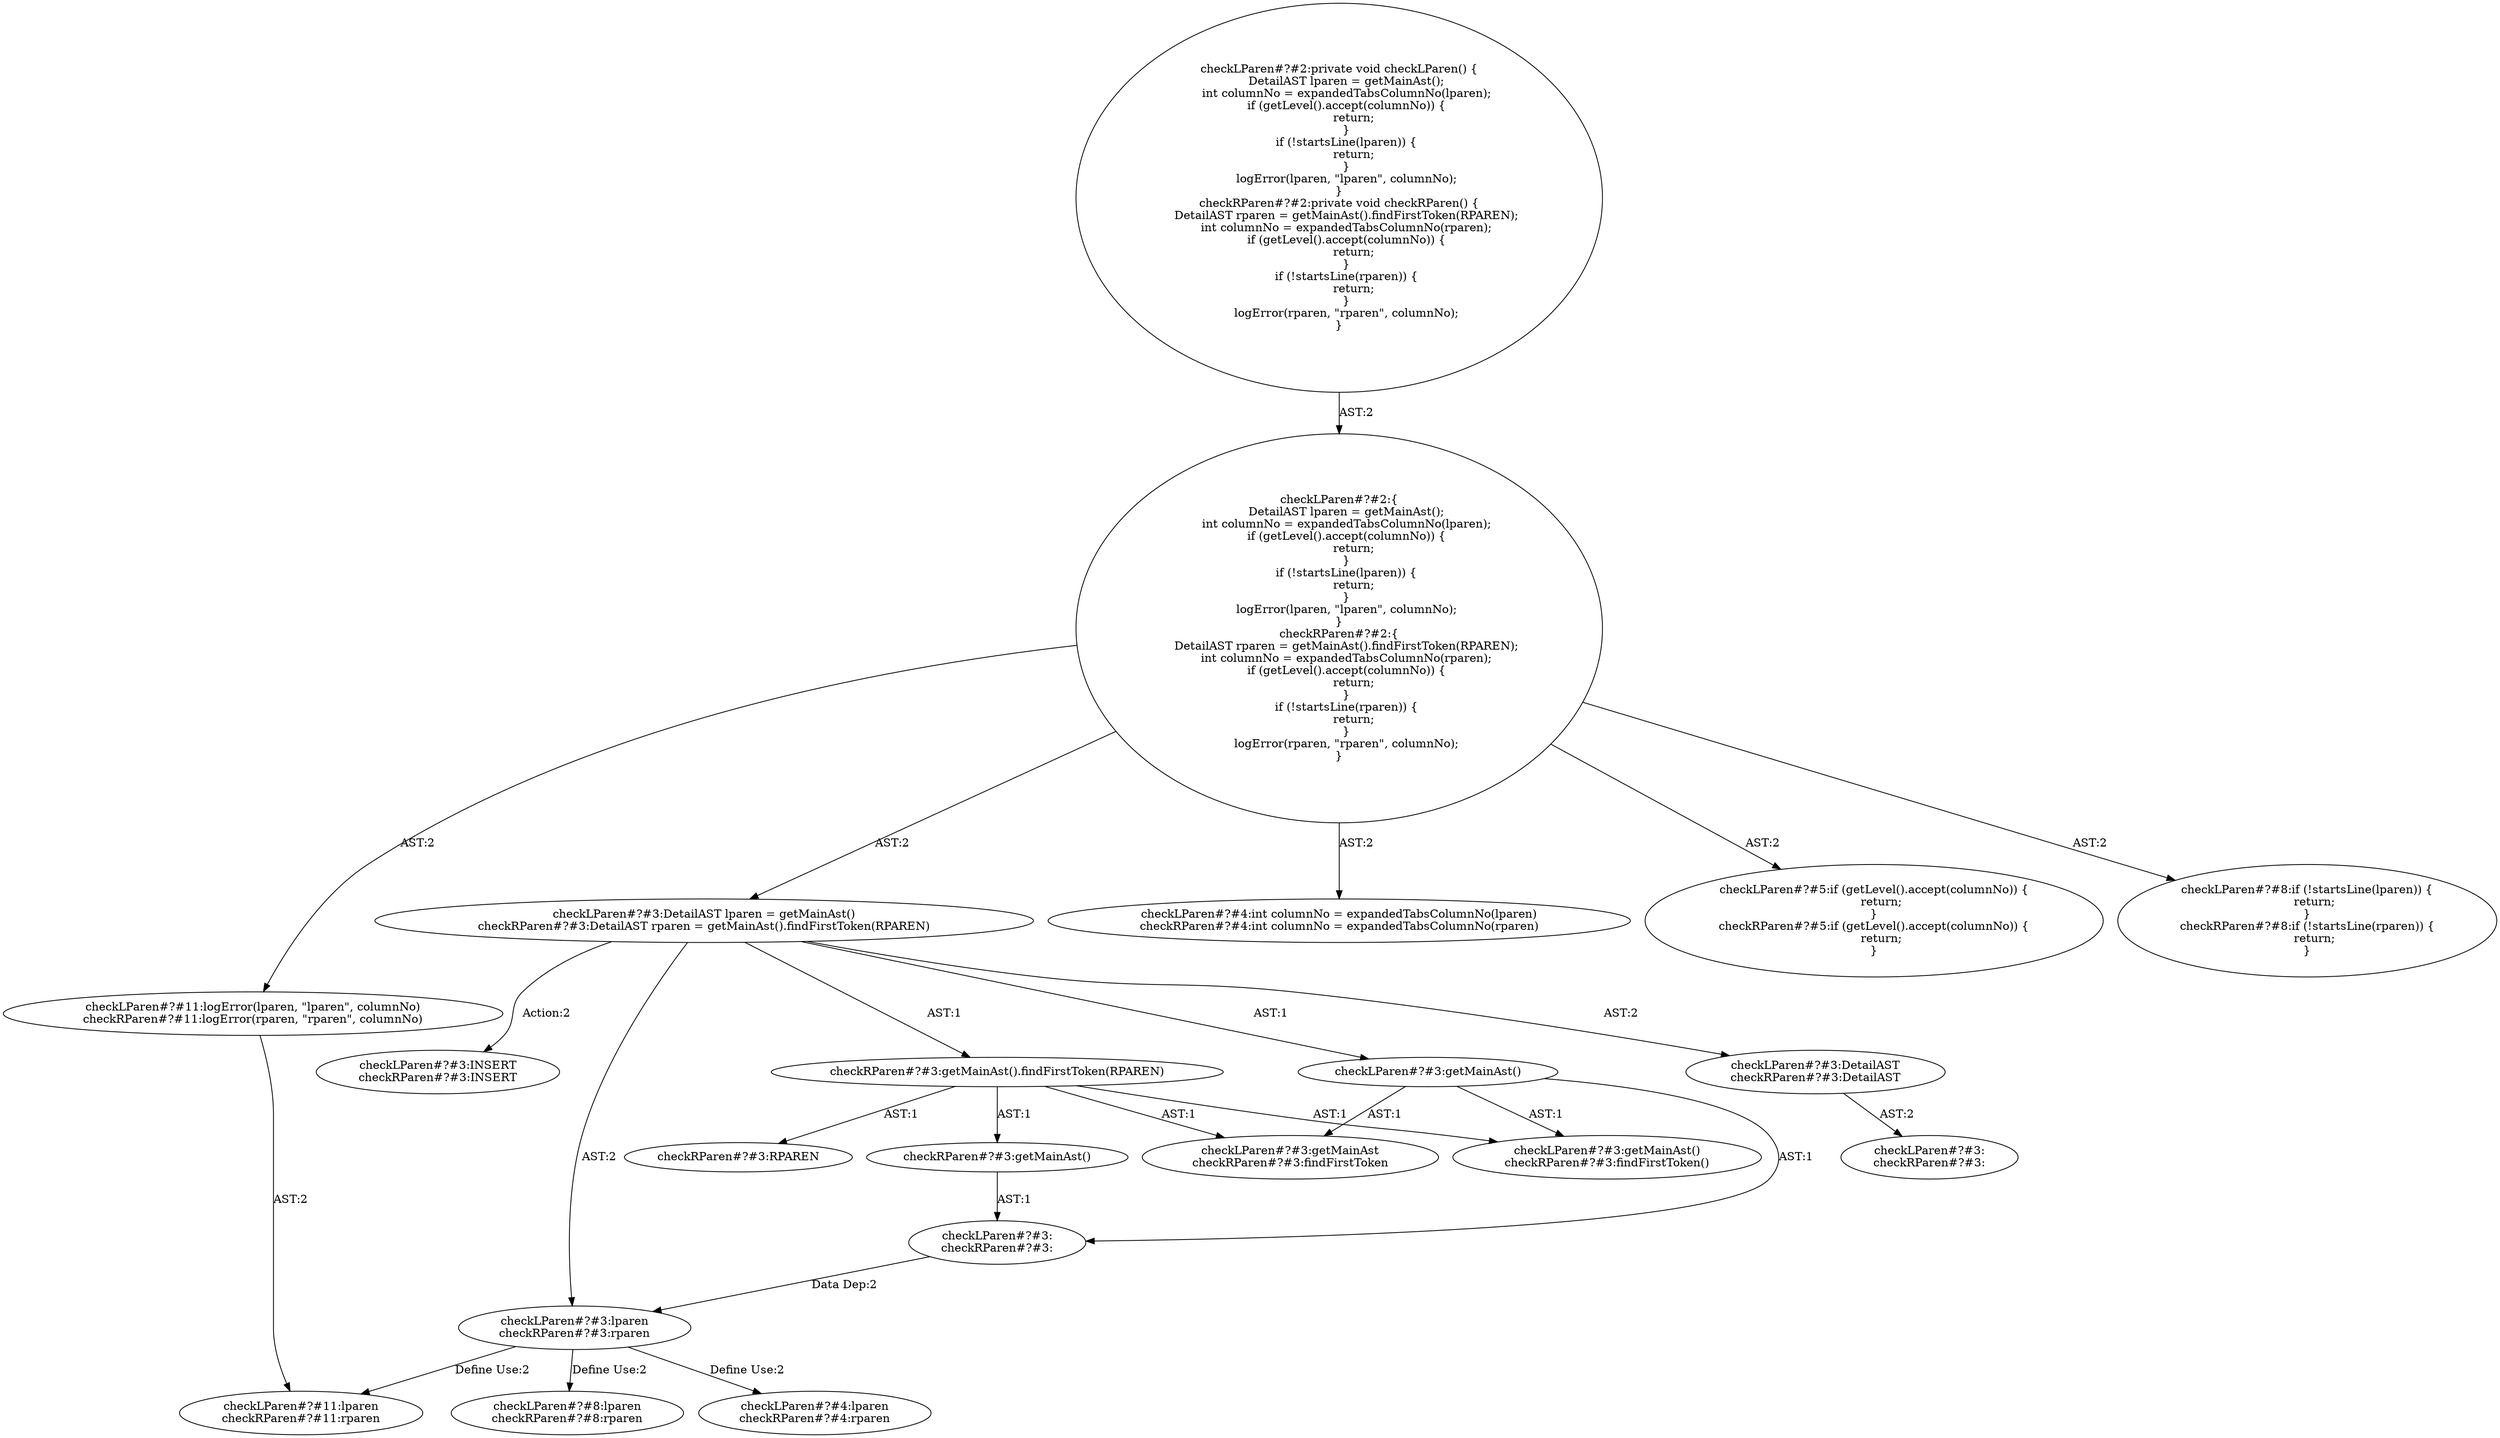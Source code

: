 digraph "Pattern" {
0 [label="checkLParen#?#3:INSERT
checkRParen#?#3:INSERT" shape=ellipse]
1 [label="checkLParen#?#3:DetailAST lparen = getMainAst()
checkRParen#?#3:DetailAST rparen = getMainAst().findFirstToken(RPAREN)" shape=ellipse]
2 [label="checkLParen#?#2:\{
    DetailAST lparen = getMainAst();
    int columnNo = expandedTabsColumnNo(lparen);
    if (getLevel().accept(columnNo)) \{
        return;
    \}
    if (!startsLine(lparen)) \{
        return;
    \}
    logError(lparen, \"lparen\", columnNo);
\}
checkRParen#?#2:\{
    DetailAST rparen = getMainAst().findFirstToken(RPAREN);
    int columnNo = expandedTabsColumnNo(rparen);
    if (getLevel().accept(columnNo)) \{
        return;
    \}
    if (!startsLine(rparen)) \{
        return;
    \}
    logError(rparen, \"rparen\", columnNo);
\}" shape=ellipse]
3 [label="checkLParen#?#2:private void checkLParen() \{
    DetailAST lparen = getMainAst();
    int columnNo = expandedTabsColumnNo(lparen);
    if (getLevel().accept(columnNo)) \{
        return;
    \}
    if (!startsLine(lparen)) \{
        return;
    \}
    logError(lparen, \"lparen\", columnNo);
\}
checkRParen#?#2:private void checkRParen() \{
    DetailAST rparen = getMainAst().findFirstToken(RPAREN);
    int columnNo = expandedTabsColumnNo(rparen);
    if (getLevel().accept(columnNo)) \{
        return;
    \}
    if (!startsLine(rparen)) \{
        return;
    \}
    logError(rparen, \"rparen\", columnNo);
\}" shape=ellipse]
4 [label="checkLParen#?#4:int columnNo = expandedTabsColumnNo(lparen)
checkRParen#?#4:int columnNo = expandedTabsColumnNo(rparen)" shape=ellipse]
5 [label="checkLParen#?#5:if (getLevel().accept(columnNo)) \{
    return;
\}
checkRParen#?#5:if (getLevel().accept(columnNo)) \{
    return;
\}" shape=ellipse]
6 [label="checkLParen#?#8:if (!startsLine(lparen)) \{
    return;
\}
checkRParen#?#8:if (!startsLine(rparen)) \{
    return;
\}" shape=ellipse]
7 [label="checkLParen#?#11:logError(lparen, \"lparen\", columnNo)
checkRParen#?#11:logError(rparen, \"rparen\", columnNo)" shape=ellipse]
8 [label="checkLParen#?#3:lparen
checkRParen#?#3:rparen" shape=ellipse]
9 [label="checkLParen#?#3:
checkRParen#?#3:" shape=ellipse]
10 [label="checkLParen#?#4:lparen
checkRParen#?#4:rparen" shape=ellipse]
11 [label="checkLParen#?#8:lparen
checkRParen#?#8:rparen" shape=ellipse]
12 [label="checkLParen#?#11:lparen
checkRParen#?#11:rparen" shape=ellipse]
13 [label="checkLParen#?#3:DetailAST
checkRParen#?#3:DetailAST" shape=ellipse]
14 [label="checkLParen#?#3:
checkRParen#?#3:" shape=ellipse]
15 [label="checkLParen#?#3:getMainAst()" shape=ellipse]
16 [label="checkLParen#?#3:getMainAst
checkRParen#?#3:findFirstToken" shape=ellipse]
17 [label="checkLParen#?#3:getMainAst()
checkRParen#?#3:findFirstToken()" shape=ellipse]
18 [label="checkRParen#?#3:getMainAst().findFirstToken(RPAREN)" shape=ellipse]
19 [label="checkRParen#?#3:getMainAst()" shape=ellipse]
20 [label="checkRParen#?#3:RPAREN" shape=ellipse]
1 -> 0 [label="Action:2"];
1 -> 8 [label="AST:2"];
1 -> 13 [label="AST:2"];
1 -> 15 [label="AST:1"];
1 -> 18 [label="AST:1"];
2 -> 1 [label="AST:2"];
2 -> 4 [label="AST:2"];
2 -> 5 [label="AST:2"];
2 -> 6 [label="AST:2"];
2 -> 7 [label="AST:2"];
3 -> 2 [label="AST:2"];
7 -> 12 [label="AST:2"];
8 -> 10 [label="Define Use:2"];
8 -> 11 [label="Define Use:2"];
8 -> 12 [label="Define Use:2"];
9 -> 8 [label="Data Dep:2"];
13 -> 14 [label="AST:2"];
15 -> 9 [label="AST:1"];
15 -> 16 [label="AST:1"];
15 -> 17 [label="AST:1"];
18 -> 16 [label="AST:1"];
18 -> 19 [label="AST:1"];
18 -> 17 [label="AST:1"];
18 -> 20 [label="AST:1"];
19 -> 9 [label="AST:1"];
}